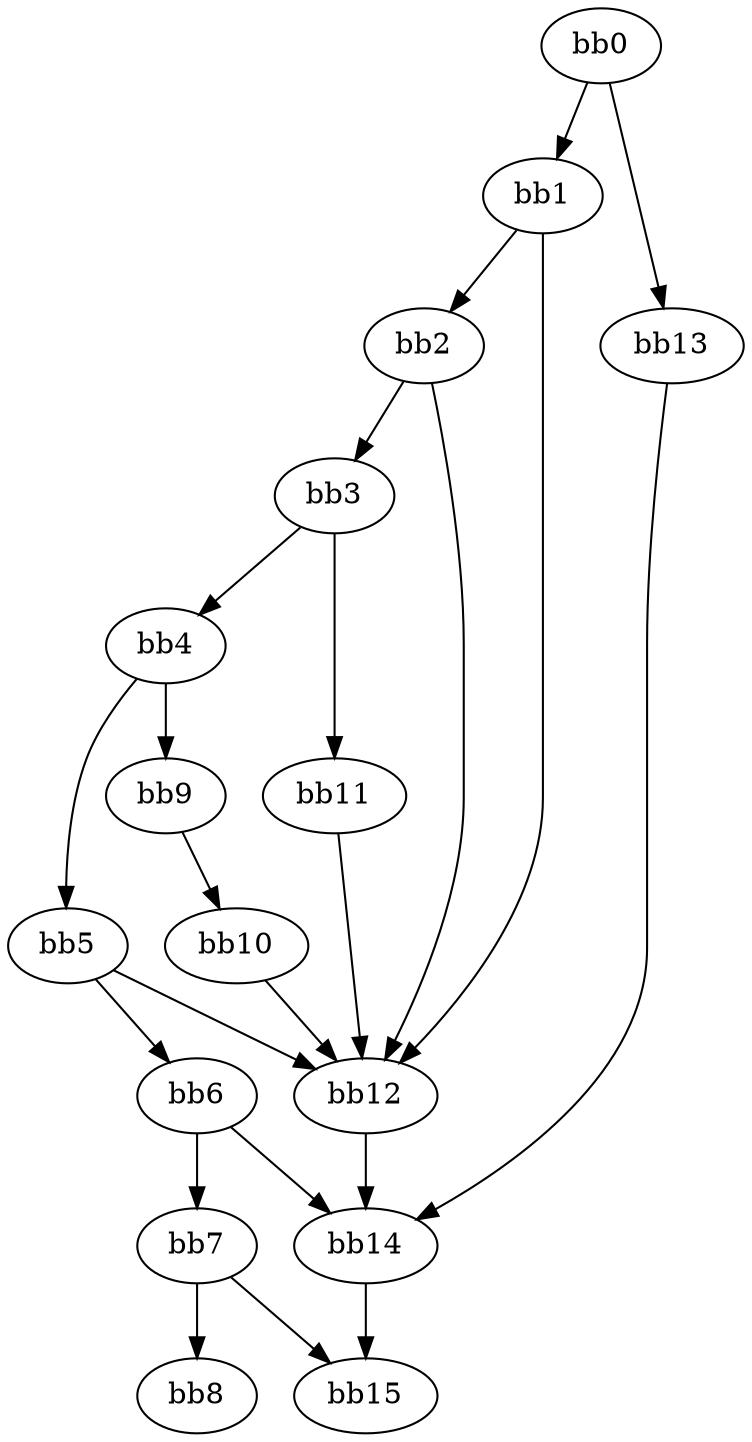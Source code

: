 digraph {
    0 [ label = "bb0\l" ]
    1 [ label = "bb1\l" ]
    2 [ label = "bb2\l" ]
    3 [ label = "bb3\l" ]
    4 [ label = "bb4\l" ]
    5 [ label = "bb5\l" ]
    6 [ label = "bb6\l" ]
    7 [ label = "bb7\l" ]
    8 [ label = "bb8\l" ]
    9 [ label = "bb9\l" ]
    10 [ label = "bb10\l" ]
    11 [ label = "bb11\l" ]
    12 [ label = "bb12\l" ]
    13 [ label = "bb13\l" ]
    14 [ label = "bb14\l" ]
    15 [ label = "bb15\l" ]
    0 -> 1 [ ]
    0 -> 13 [ ]
    1 -> 2 [ ]
    1 -> 12 [ ]
    2 -> 3 [ ]
    2 -> 12 [ ]
    3 -> 4 [ ]
    3 -> 11 [ ]
    4 -> 5 [ ]
    4 -> 9 [ ]
    5 -> 6 [ ]
    5 -> 12 [ ]
    6 -> 7 [ ]
    6 -> 14 [ ]
    7 -> 8 [ ]
    7 -> 15 [ ]
    9 -> 10 [ ]
    10 -> 12 [ ]
    11 -> 12 [ ]
    12 -> 14 [ ]
    13 -> 14 [ ]
    14 -> 15 [ ]
}

